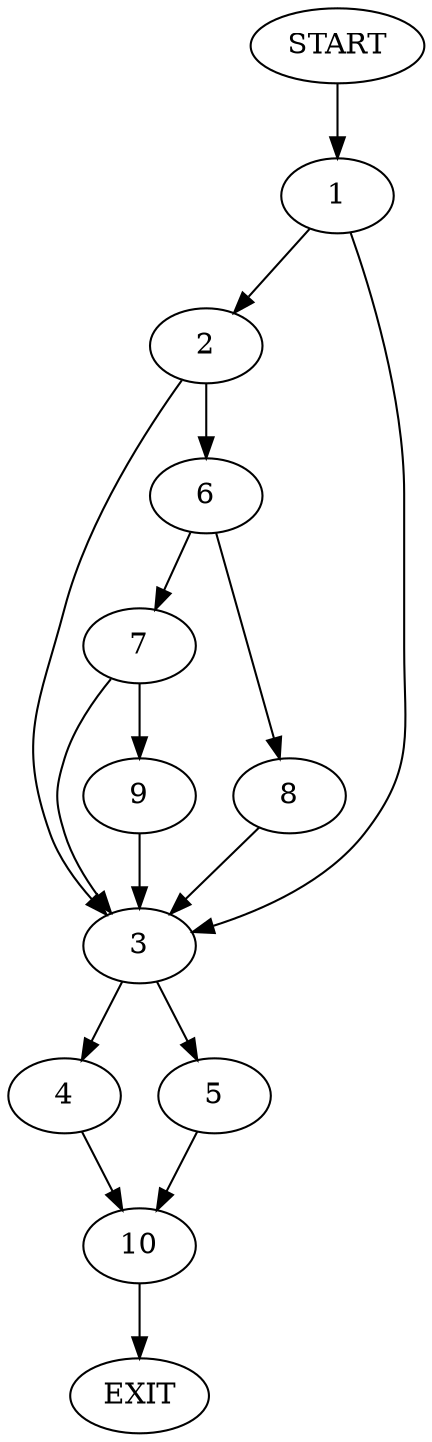 digraph {
0 [label="START"]
11 [label="EXIT"]
0 -> 1
1 -> 2
1 -> 3
3 -> 4
3 -> 5
2 -> 3
2 -> 6
6 -> 7
6 -> 8
7 -> 3
7 -> 9
8 -> 3
9 -> 3
5 -> 10
4 -> 10
10 -> 11
}
